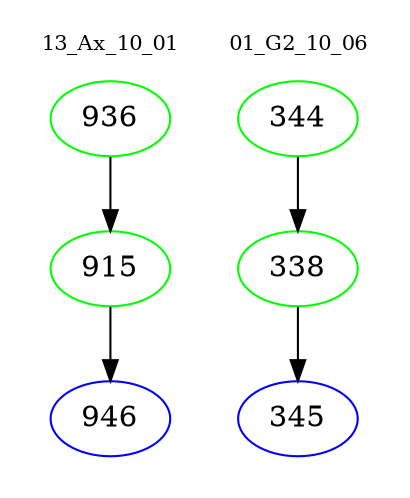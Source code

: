 digraph{
subgraph cluster_0 {
color = white
label = "13_Ax_10_01";
fontsize=10;
T0_936 [label="936", color="green"]
T0_936 -> T0_915 [color="black"]
T0_915 [label="915", color="green"]
T0_915 -> T0_946 [color="black"]
T0_946 [label="946", color="blue"]
}
subgraph cluster_1 {
color = white
label = "01_G2_10_06";
fontsize=10;
T1_344 [label="344", color="green"]
T1_344 -> T1_338 [color="black"]
T1_338 [label="338", color="green"]
T1_338 -> T1_345 [color="black"]
T1_345 [label="345", color="blue"]
}
}
